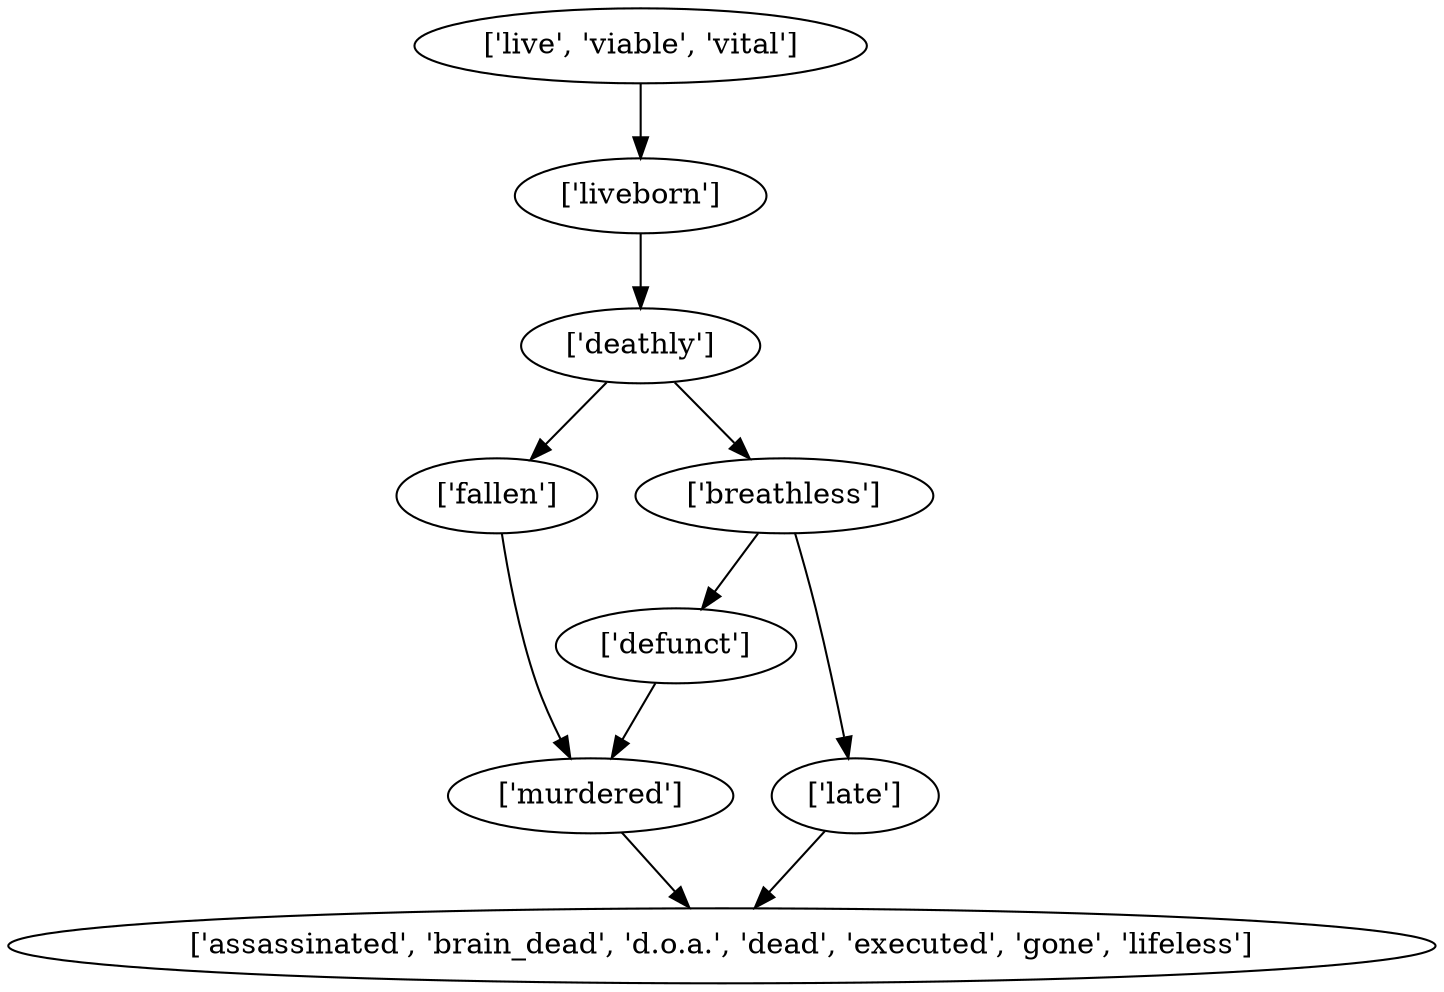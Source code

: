 strict digraph  {
	"['live', 'viable', 'vital']" -> "['liveborn']";
	"['liveborn']" -> "['deathly']";
	"['deathly']" -> "['fallen']";
	"['deathly']" -> "['breathless']";
	"['fallen']" -> "['murdered']";
	"['breathless']" -> "['defunct']";
	"['breathless']" -> "['late']";
	"['murdered']" -> "['assassinated', 'brain_dead', 'd.o.a.', 'dead', 'executed', 'gone', 'lifeless']";
	"['defunct']" -> "['murdered']";
	"['late']" -> "['assassinated', 'brain_dead', 'd.o.a.', 'dead', 'executed', 'gone', 'lifeless']";
}
